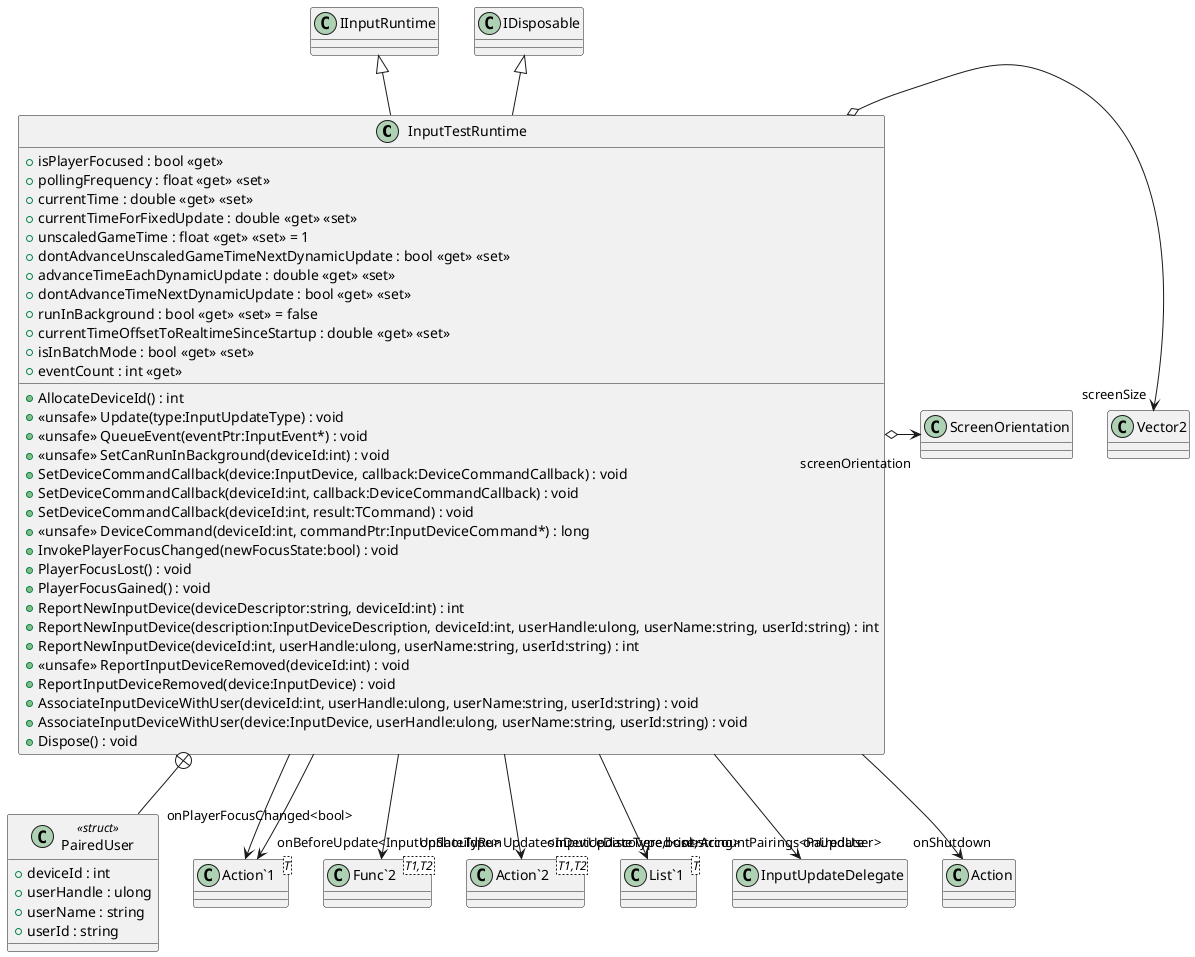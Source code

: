 @startuml
class InputTestRuntime {
    + AllocateDeviceId() : int
    + <<unsafe>> Update(type:InputUpdateType) : void
    + <<unsafe>> QueueEvent(eventPtr:InputEvent*) : void
    + <<unsafe>> SetCanRunInBackground(deviceId:int) : void
    + SetDeviceCommandCallback(device:InputDevice, callback:DeviceCommandCallback) : void
    + SetDeviceCommandCallback(deviceId:int, callback:DeviceCommandCallback) : void
    + SetDeviceCommandCallback(deviceId:int, result:TCommand) : void
    + <<unsafe>> DeviceCommand(deviceId:int, commandPtr:InputDeviceCommand*) : long
    + InvokePlayerFocusChanged(newFocusState:bool) : void
    + PlayerFocusLost() : void
    + PlayerFocusGained() : void
    + ReportNewInputDevice(deviceDescriptor:string, deviceId:int) : int
    + ReportNewInputDevice(description:InputDeviceDescription, deviceId:int, userHandle:ulong, userName:string, userId:string) : int
    + ReportNewInputDevice(deviceId:int, userHandle:ulong, userName:string, userId:string) : int
    + <<unsafe>> ReportInputDeviceRemoved(deviceId:int) : void
    + ReportInputDeviceRemoved(device:InputDevice) : void
    + AssociateInputDeviceWithUser(deviceId:int, userHandle:ulong, userName:string, userId:string) : void
    + AssociateInputDeviceWithUser(device:InputDevice, userHandle:ulong, userName:string, userId:string) : void
    + isPlayerFocused : bool <<get>>
    + pollingFrequency : float <<get>> <<set>>
    + currentTime : double <<get>> <<set>>
    + currentTimeForFixedUpdate : double <<get>> <<set>>
    + unscaledGameTime : float <<get>> <<set>> = 1
    + dontAdvanceUnscaledGameTimeNextDynamicUpdate : bool <<get>> <<set>>
    + advanceTimeEachDynamicUpdate : double <<get>> <<set>>
    + dontAdvanceTimeNextDynamicUpdate : bool <<get>> <<set>>
    + runInBackground : bool <<get>> <<set>> = false
    + Dispose() : void
    + currentTimeOffsetToRealtimeSinceStartup : double <<get>> <<set>>
    + isInBatchMode : bool <<get>> <<set>>
    + eventCount : int <<get>>
}
class PairedUser <<struct>> {
    + deviceId : int
    + userHandle : ulong
    + userName : string
    + userId : string
}
class "Action`1"<T> {
}
class "Func`2"<T1,T2> {
}
class "Action`2"<T1,T2> {
}
class "List`1"<T> {
}
IInputRuntime <|-- InputTestRuntime
IDisposable <|-- InputTestRuntime
InputTestRuntime --> "onUpdate" InputUpdateDelegate
InputTestRuntime --> "onBeforeUpdate<InputUpdateType>" "Action`1"
InputTestRuntime --> "onShouldRunUpdate<InputUpdateType,bool>" "Func`2"
InputTestRuntime --> "onDeviceDiscovered<int,string>" "Action`2"
InputTestRuntime --> "onShutdown" Action
InputTestRuntime --> "onPlayerFocusChanged<bool>" "Action`1"
InputTestRuntime o-> "screenSize" Vector2
InputTestRuntime o-> "screenOrientation" ScreenOrientation
InputTestRuntime --> "userAccountPairings<PairedUser>" "List`1"
InputTestRuntime +-- PairedUser
@enduml
